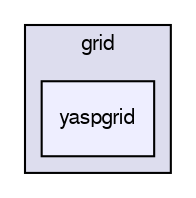 digraph G {
  compound=true
  node [ fontsize=10, fontname="FreeSans"];
  edge [ labelfontsize=9, labelfontname="FreeSans"];
  subgraph clusterdir_5edca94048dae04696b7e65d07cd8e9c {
    graph [ bgcolor="#ddddee", pencolor="black", label="grid" fontname="FreeSans", fontsize=10, URL="dir_5edca94048dae04696b7e65d07cd8e9c.html"]
  dir_97bcd0756eca957496b4eb1ae12786d0 [shape=box, label="yaspgrid", style="filled", fillcolor="#eeeeff", pencolor="black", URL="dir_97bcd0756eca957496b4eb1ae12786d0.html"];
  }
}
